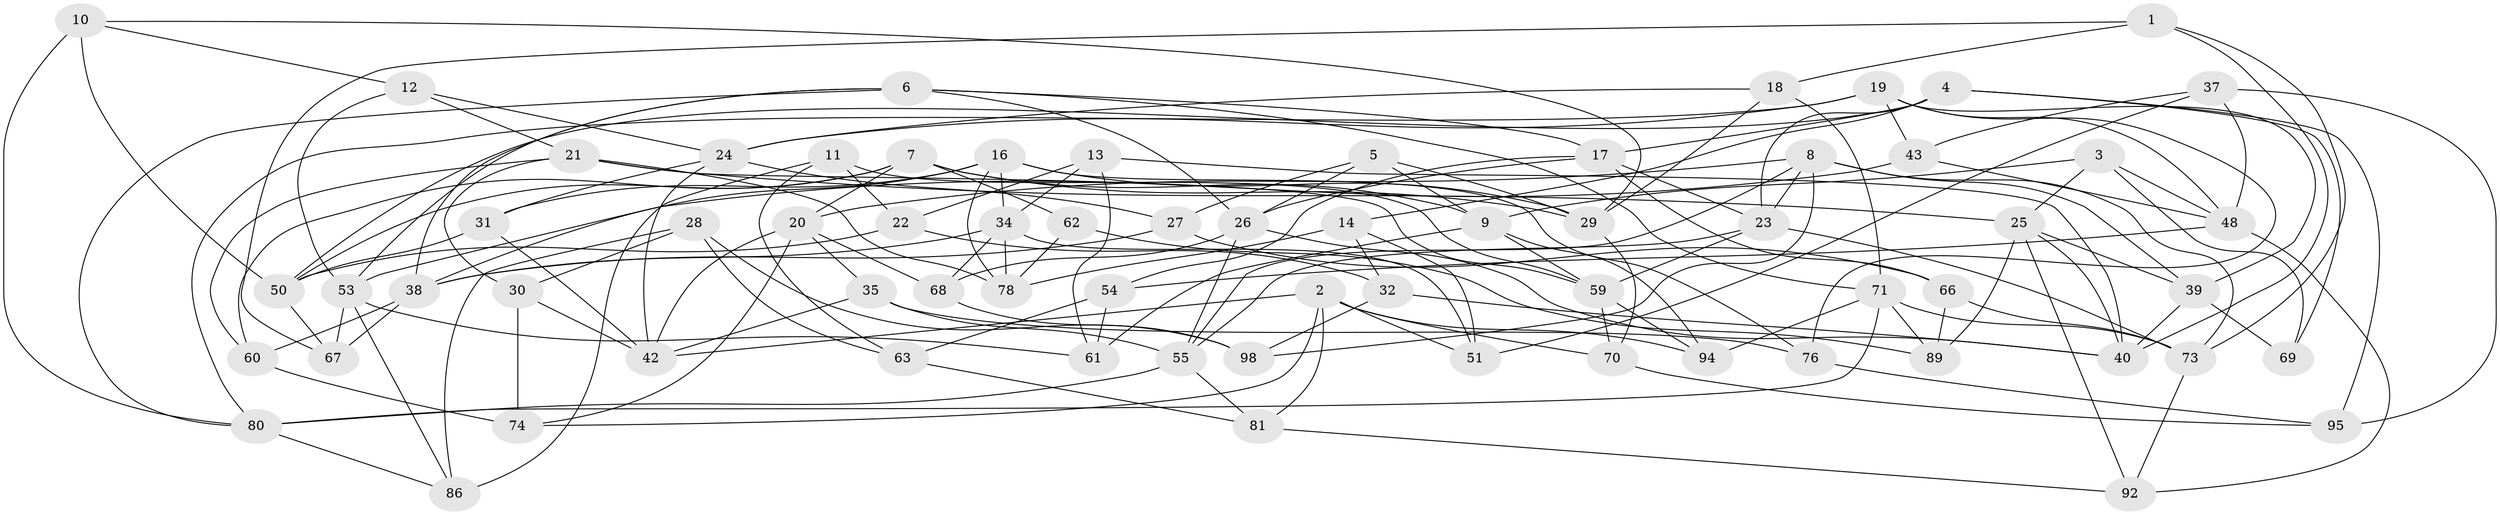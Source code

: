 // Generated by graph-tools (version 1.1) at 2025/52/02/27/25 19:52:33]
// undirected, 68 vertices, 164 edges
graph export_dot {
graph [start="1"]
  node [color=gray90,style=filled];
  1;
  2 [super="+75"];
  3;
  4 [super="+64"];
  5;
  6 [super="+15"];
  7 [super="+33"];
  8 [super="+41"];
  9 [super="+52"];
  10;
  11;
  12;
  13;
  14;
  16 [super="+36"];
  17 [super="+46"];
  18;
  19 [super="+57"];
  20 [super="+58"];
  21 [super="+90"];
  22;
  23 [super="+49"];
  24 [super="+65"];
  25 [super="+44"];
  26 [super="+72"];
  27;
  28;
  29 [super="+45"];
  30;
  31;
  32;
  34 [super="+82"];
  35;
  37;
  38 [super="+93"];
  39 [super="+83"];
  40 [super="+56"];
  42 [super="+47"];
  43;
  48 [super="+91"];
  50 [super="+77"];
  51;
  53 [super="+84"];
  54;
  55 [super="+88"];
  59 [super="+96"];
  60;
  61;
  62;
  63;
  66;
  67;
  68;
  69;
  70;
  71 [super="+97"];
  73 [super="+79"];
  74;
  76;
  78 [super="+85"];
  80 [super="+87"];
  81;
  86;
  89;
  92;
  94;
  95;
  98;
  1 -- 18;
  1 -- 67;
  1 -- 40;
  1 -- 73;
  2 -- 74;
  2 -- 81;
  2 -- 94;
  2 -- 51;
  2 -- 70;
  2 -- 42;
  3 -- 69;
  3 -- 48;
  3 -- 9;
  3 -- 25;
  4 -- 17;
  4 -- 50;
  4 -- 23;
  4 -- 69;
  4 -- 14;
  4 -- 95;
  5 -- 29;
  5 -- 27;
  5 -- 26;
  5 -- 9;
  6 -- 71;
  6 -- 38;
  6 -- 26;
  6 -- 53;
  6 -- 80;
  6 -- 17;
  7 -- 62;
  7 -- 60;
  7 -- 50;
  7 -- 9;
  7 -- 29;
  7 -- 20;
  8 -- 55;
  8 -- 73;
  8 -- 98;
  8 -- 20;
  8 -- 23;
  8 -- 39;
  9 -- 59;
  9 -- 61;
  9 -- 94;
  10 -- 12;
  10 -- 80;
  10 -- 29;
  10 -- 50;
  11 -- 86;
  11 -- 63;
  11 -- 22;
  11 -- 59;
  12 -- 24;
  12 -- 53;
  12 -- 21;
  13 -- 22;
  13 -- 61;
  13 -- 34;
  13 -- 40;
  14 -- 51;
  14 -- 32;
  14 -- 78;
  16 -- 78;
  16 -- 31;
  16 -- 76;
  16 -- 34;
  16 -- 29;
  16 -- 38;
  17 -- 66;
  17 -- 23;
  17 -- 54;
  17 -- 26;
  18 -- 29;
  18 -- 24;
  18 -- 71;
  19 -- 43;
  19 -- 48;
  19 -- 24;
  19 -- 80;
  19 -- 76;
  19 -- 39;
  20 -- 35;
  20 -- 42;
  20 -- 74;
  20 -- 68;
  21 -- 60;
  21 -- 59;
  21 -- 30;
  21 -- 78;
  21 -- 25;
  22 -- 32;
  22 -- 50;
  23 -- 59;
  23 -- 55;
  23 -- 73;
  24 -- 31;
  24 -- 27;
  24 -- 42;
  25 -- 89;
  25 -- 92;
  25 -- 39;
  25 -- 40;
  26 -- 68;
  26 -- 55;
  26 -- 40;
  27 -- 66;
  27 -- 38;
  28 -- 98;
  28 -- 86;
  28 -- 30;
  28 -- 63;
  29 -- 70;
  30 -- 42;
  30 -- 74;
  31 -- 42;
  31 -- 50;
  32 -- 98;
  32 -- 40;
  34 -- 78;
  34 -- 51;
  34 -- 68;
  34 -- 38;
  35 -- 76;
  35 -- 42;
  35 -- 55;
  37 -- 43;
  37 -- 95;
  37 -- 51;
  37 -- 48;
  38 -- 67;
  38 -- 60;
  39 -- 69 [weight=2];
  39 -- 40;
  43 -- 48;
  43 -- 53;
  48 -- 92;
  48 -- 54;
  50 -- 67;
  53 -- 86;
  53 -- 67;
  53 -- 61;
  54 -- 61;
  54 -- 63;
  55 -- 81;
  55 -- 80;
  59 -- 94;
  59 -- 70;
  60 -- 74;
  62 -- 89;
  62 -- 78 [weight=2];
  63 -- 81;
  66 -- 89;
  66 -- 73;
  68 -- 98;
  70 -- 95;
  71 -- 89;
  71 -- 94;
  71 -- 80;
  71 -- 73;
  73 -- 92;
  76 -- 95;
  80 -- 86;
  81 -- 92;
}
